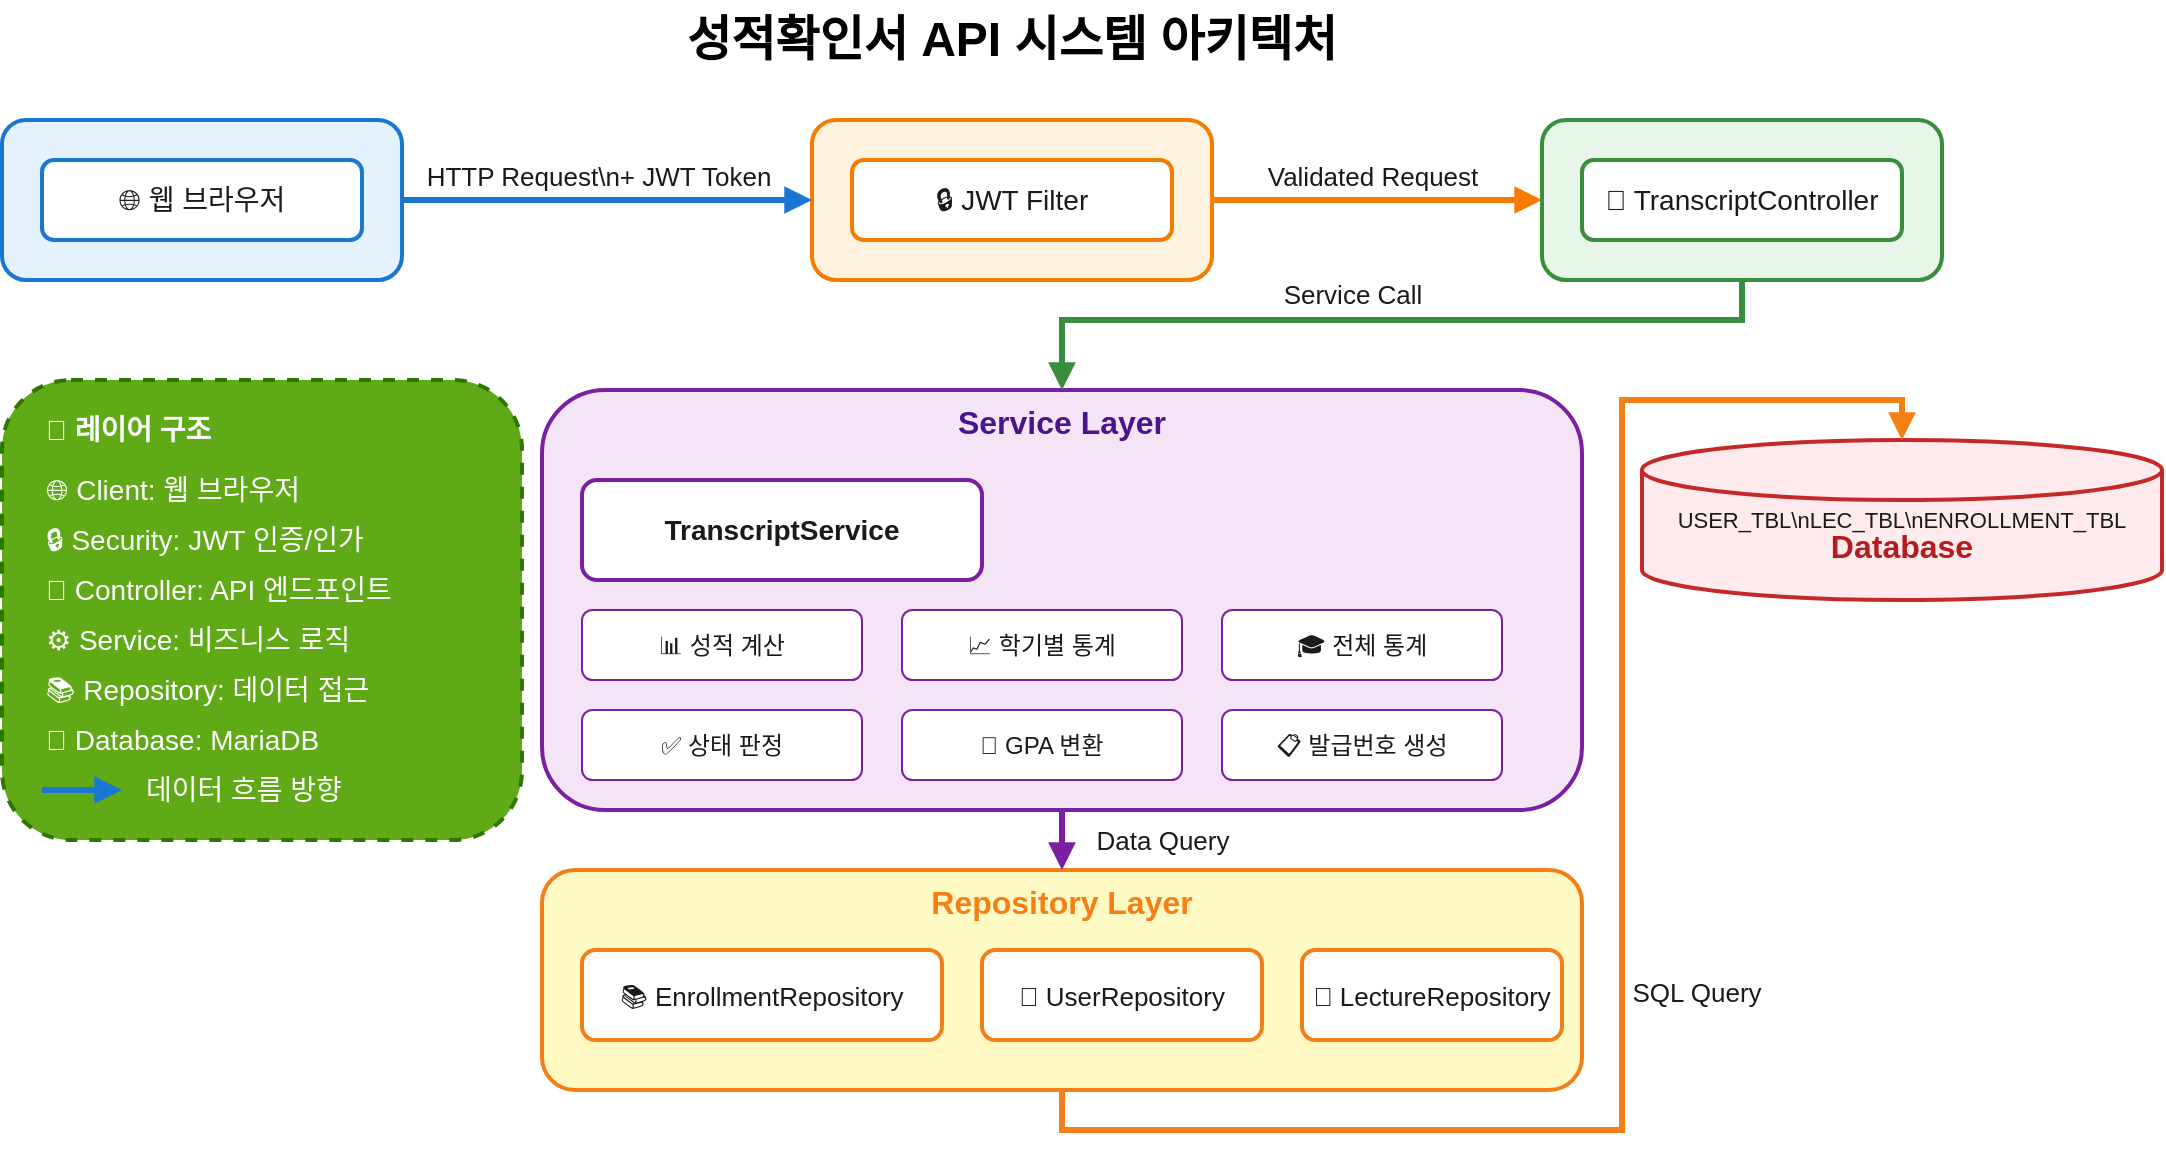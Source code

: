 <mxfile version="28.2.8" pages="2">
  <diagram name="성적확인서 API 시스템 아키텍처" id="system-architecture">
    <mxGraphModel dx="983" dy="536" grid="1" gridSize="10" guides="1" tooltips="1" connect="1" arrows="1" fold="1" page="1" pageScale="1" pageWidth="1169" pageHeight="827" background="light-dark(#FFFFFF,#FFFFFF)" math="0" shadow="0">
      <root>
        <mxCell id="0" />
        <mxCell id="1" parent="0" />
        <mxCell id="title" value="성적확인서 API 시스템 아키텍처" style="text;html=1;strokeColor=none;fillColor=none;align=center;verticalAlign=middle;whiteSpace=wrap;rounded=0;fontSize=24;fontStyle=1;fontColor=light-dark(#000000,#FF8000);" parent="1" vertex="1">
          <mxGeometry x="320" y="60" width="530" height="40" as="geometry" />
        </mxCell>
        <mxCell id="client-layer" value="클라이언트" style="rounded=1;whiteSpace=wrap;html=1;fontSize=16;fillColor=#E3F2FD;strokeColor=#1976D2;strokeWidth=2;fontColor=#0D47A1;fontStyle=1;" parent="1" vertex="1">
          <mxGeometry x="80" y="120" width="200" height="80" as="geometry" />
        </mxCell>
        <mxCell id="browser" value="🌐 웹 브라우저" style="rounded=1;whiteSpace=wrap;html=1;fontSize=14;fillColor=#FFFFFF;strokeColor=#1976D2;strokeWidth=2;fontColor=#1A1A1A;" parent="1" vertex="1">
          <mxGeometry x="100" y="140" width="160" height="40" as="geometry" />
        </mxCell>
        <mxCell id="api-gateway" value="API Gateway" style="rounded=1;whiteSpace=wrap;html=1;fontSize=16;fillColor=#FFF3E0;strokeColor=#F57C00;strokeWidth=2;fontColor=#E65100;fontStyle=1;" parent="1" vertex="1">
          <mxGeometry x="485" y="120" width="200" height="80" as="geometry" />
        </mxCell>
        <mxCell id="jwt-filter" value="🔒 JWT Filter" style="rounded=1;whiteSpace=wrap;html=1;fontSize=14;fillColor=#FFFFFF;strokeColor=#F57C00;strokeWidth=2;fontColor=#1A1A1A;" parent="1" vertex="1">
          <mxGeometry x="505" y="140" width="160" height="40" as="geometry" />
        </mxCell>
        <mxCell id="controller-layer" value="Controller" style="rounded=1;whiteSpace=wrap;html=1;fontSize=16;fillColor=#E8F5E9;strokeColor=#388E3C;strokeWidth=2;fontColor=#1B5E20;fontStyle=1;" parent="1" vertex="1">
          <mxGeometry x="850" y="120" width="200" height="80" as="geometry" />
        </mxCell>
        <mxCell id="transcript-controller" value="📄 TranscriptController" style="rounded=1;whiteSpace=wrap;html=1;fontSize=14;fillColor=#FFFFFF;strokeColor=#388E3C;strokeWidth=2;fontColor=#1A1A1A;" parent="1" vertex="1">
          <mxGeometry x="870" y="140" width="160" height="40" as="geometry" />
        </mxCell>
        <mxCell id="service-layer" value="Service Layer" style="rounded=1;whiteSpace=wrap;html=1;fontSize=16;fillColor=#F3E5F5;strokeColor=#7B1FA2;strokeWidth=2;fontColor=#4A148C;fontStyle=1;verticalAlign=top;" parent="1" vertex="1">
          <mxGeometry x="350" y="255" width="520" height="210" as="geometry" />
        </mxCell>
        <mxCell id="transcript-service" value="TranscriptService" style="rounded=1;whiteSpace=wrap;html=1;fontSize=14;fillColor=#FFFFFF;strokeColor=#7B1FA2;strokeWidth=2;fontColor=#1A1A1A;fontStyle=1;" parent="1" vertex="1">
          <mxGeometry x="370" y="300" width="200" height="50" as="geometry" />
        </mxCell>
        <mxCell id="service-1" value="📊 성적 계산" style="rounded=1;whiteSpace=wrap;html=1;fontSize=12;fillColor=#FFFFFF;strokeColor=#7B1FA2;strokeWidth=1;fontColor=#1A1A1A;" parent="1" vertex="1">
          <mxGeometry x="370" y="365" width="140" height="35" as="geometry" />
        </mxCell>
        <mxCell id="service-2" value="📈 학기별 통계" style="rounded=1;whiteSpace=wrap;html=1;fontSize=12;fillColor=#FFFFFF;strokeColor=#7B1FA2;strokeWidth=1;fontColor=#1A1A1A;" parent="1" vertex="1">
          <mxGeometry x="530" y="365" width="140" height="35" as="geometry" />
        </mxCell>
        <mxCell id="service-3" value="🎓 전체 통계" style="rounded=1;whiteSpace=wrap;html=1;fontSize=12;fillColor=#FFFFFF;strokeColor=#7B1FA2;strokeWidth=1;fontColor=#1A1A1A;" parent="1" vertex="1">
          <mxGeometry x="690" y="365" width="140" height="35" as="geometry" />
        </mxCell>
        <mxCell id="service-4" value="✅ 상태 판정" style="rounded=1;whiteSpace=wrap;html=1;fontSize=12;fillColor=#FFFFFF;strokeColor=#7B1FA2;strokeWidth=1;fontColor=#1A1A1A;" parent="1" vertex="1">
          <mxGeometry x="370" y="415" width="140" height="35" as="geometry" />
        </mxCell>
        <mxCell id="service-5" value="🔢 GPA 변환" style="rounded=1;whiteSpace=wrap;html=1;fontSize=12;fillColor=#FFFFFF;strokeColor=#7B1FA2;strokeWidth=1;fontColor=#1A1A1A;" parent="1" vertex="1">
          <mxGeometry x="530" y="415" width="140" height="35" as="geometry" />
        </mxCell>
        <mxCell id="service-6" value="📋 발급번호 생성" style="rounded=1;whiteSpace=wrap;html=1;fontSize=12;fillColor=#FFFFFF;strokeColor=#7B1FA2;strokeWidth=1;fontColor=#1A1A1A;" parent="1" vertex="1">
          <mxGeometry x="690" y="415" width="140" height="35" as="geometry" />
        </mxCell>
        <mxCell id="repository-layer" value="Repository Layer" style="rounded=1;whiteSpace=wrap;html=1;fontSize=16;fillColor=#FFF9C4;strokeColor=#F57F17;strokeWidth=2;fontColor=#F57F17;fontStyle=1;verticalAlign=top;" parent="1" vertex="1">
          <mxGeometry x="350" y="495" width="520" height="110" as="geometry" />
        </mxCell>
        <mxCell id="enrollment-repo" value="📚 EnrollmentRepository" style="rounded=1;whiteSpace=wrap;html=1;fontSize=13;fillColor=#FFFFFF;strokeColor=#F57F17;strokeWidth=2;fontColor=#1A1A1A;" parent="1" vertex="1">
          <mxGeometry x="370" y="535" width="180" height="45" as="geometry" />
        </mxCell>
        <mxCell id="user-repo" value="👤 UserRepository" style="rounded=1;whiteSpace=wrap;html=1;fontSize=13;fillColor=#FFFFFF;strokeColor=#F57F17;strokeWidth=2;fontColor=#1A1A1A;" parent="1" vertex="1">
          <mxGeometry x="570" y="535" width="140" height="45" as="geometry" />
        </mxCell>
        <mxCell id="lecture-repo" value="📖 LectureRepository" style="rounded=1;whiteSpace=wrap;html=1;fontSize=13;fillColor=#FFFFFF;strokeColor=#F57F17;strokeWidth=2;fontColor=#1A1A1A;" parent="1" vertex="1">
          <mxGeometry x="730" y="535" width="130" height="45" as="geometry" />
        </mxCell>
        <mxCell id="database" value="Database" style="shape=cylinder3;whiteSpace=wrap;html=1;boundedLbl=1;backgroundOutline=1;size=15;fontSize=16;fillColor=#FFEBEE;strokeColor=#C62828;strokeWidth=2;fontColor=#B71C1C;fontStyle=1;verticalAlign=middle;" parent="1" vertex="1">
          <mxGeometry x="900" y="280" width="260" height="80" as="geometry" />
        </mxCell>
        <mxCell id="db-tables" value="USER_TBL\nLEC_TBL\nENROLLMENT_TBL" style="text;html=1;strokeColor=none;fillColor=none;align=center;verticalAlign=middle;whiteSpace=wrap;rounded=0;fontSize=11;fontColor=#1A1A1A;" parent="1" vertex="1">
          <mxGeometry x="970" y="290" width="120" height="60" as="geometry" />
        </mxCell>
        <mxCell id="arrow1" style="edgeStyle=orthogonalEdgeStyle;rounded=0;orthogonalLoop=1;jettySize=auto;html=1;strokeWidth=3;strokeColor=#1976D2;endArrow=block;endFill=1;" parent="1" source="client-layer" target="api-gateway" edge="1">
          <mxGeometry relative="1" as="geometry" />
        </mxCell>
        <mxCell id="arrow1-label" value="HTTP Request\n+ JWT Token" style="edgeLabel;html=1;align=center;verticalAlign=middle;resizable=0;points=[];fontSize=13;fontColor=#1A1A1A;backgroundColor=#FFFFFF;" parent="arrow1" vertex="1" connectable="0">
          <mxGeometry x="-0.1" y="1" relative="1" as="geometry">
            <mxPoint x="5" y="-11" as="offset" />
          </mxGeometry>
        </mxCell>
        <mxCell id="arrow2" style="edgeStyle=orthogonalEdgeStyle;rounded=0;orthogonalLoop=1;jettySize=auto;html=1;strokeWidth=3;strokeColor=#F57C00;endArrow=block;endFill=1;" parent="1" source="api-gateway" target="controller-layer" edge="1">
          <mxGeometry relative="1" as="geometry" />
        </mxCell>
        <mxCell id="arrow2-label" value="Validated Request" style="edgeLabel;html=1;align=center;verticalAlign=middle;resizable=0;points=[];fontSize=13;fontColor=#1A1A1A;backgroundColor=#FFFFFF;" parent="arrow2" vertex="1" connectable="0">
          <mxGeometry x="-0.1" y="1" relative="1" as="geometry">
            <mxPoint x="5" y="-11" as="offset" />
          </mxGeometry>
        </mxCell>
        <mxCell id="arrow3" style="edgeStyle=orthogonalEdgeStyle;rounded=0;orthogonalLoop=1;jettySize=auto;html=1;strokeWidth=3;strokeColor=#388E3C;endArrow=block;endFill=1;entryX=0.5;entryY=0;entryDx=0;entryDy=0;exitX=0.5;exitY=1;exitDx=0;exitDy=0;" parent="1" source="controller-layer" target="service-layer" edge="1">
          <mxGeometry relative="1" as="geometry">
            <mxPoint x="820" y="210" as="sourcePoint" />
            <Array as="points">
              <mxPoint x="950" y="220" />
              <mxPoint x="610" y="220" />
            </Array>
          </mxGeometry>
        </mxCell>
        <mxCell id="arrow3-label" value="Service Call" style="edgeLabel;html=1;align=center;verticalAlign=middle;resizable=0;points=[];fontSize=13;fontColor=#1A1A1A;backgroundColor=#FFFFFF;" parent="arrow3" vertex="1" connectable="0">
          <mxGeometry x="-0.1" y="1" relative="1" as="geometry">
            <mxPoint x="-37" y="-14" as="offset" />
          </mxGeometry>
        </mxCell>
        <mxCell id="arrow4" style="edgeStyle=orthogonalEdgeStyle;rounded=0;orthogonalLoop=1;jettySize=auto;html=1;strokeWidth=3;strokeColor=#7B1FA2;endArrow=block;endFill=1;entryX=0.5;entryY=0;entryDx=0;entryDy=0;exitX=0.5;exitY=1;exitDx=0;exitDy=0;" parent="1" source="service-layer" target="repository-layer" edge="1">
          <mxGeometry relative="1" as="geometry">
            <mxPoint x="610" y="495" as="sourcePoint" />
          </mxGeometry>
        </mxCell>
        <mxCell id="arrow4-label" value="Data Query" style="edgeLabel;html=1;align=center;verticalAlign=middle;resizable=0;points=[];fontSize=13;fontColor=#1A1A1A;backgroundColor=#FFFFFF;" parent="arrow4" vertex="1" connectable="0">
          <mxGeometry x="-0.1" y="1" relative="1" as="geometry">
            <mxPoint x="49" y="1" as="offset" />
          </mxGeometry>
        </mxCell>
        <mxCell id="arrow5" style="edgeStyle=orthogonalEdgeStyle;rounded=0;orthogonalLoop=1;jettySize=auto;html=1;strokeWidth=3;strokeColor=#F57F17;endArrow=block;endFill=1;entryX=0.5;entryY=0;entryDx=0;entryDy=0;entryPerimeter=0;exitX=0.5;exitY=1;exitDx=0;exitDy=0;" parent="1" source="repository-layer" target="database" edge="1">
          <mxGeometry relative="1" as="geometry">
            <mxPoint x="690" y="650" as="sourcePoint" />
            <Array as="points">
              <mxPoint x="610" y="625" />
              <mxPoint x="890" y="625" />
              <mxPoint x="890" y="260" />
              <mxPoint x="1030" y="260" />
            </Array>
          </mxGeometry>
        </mxCell>
        <mxCell id="arrow5-label" value="SQL Query" style="edgeLabel;html=1;align=center;verticalAlign=middle;resizable=0;points=[];fontSize=13;fontColor=#1A1A1A;backgroundColor=#FFFFFF;" parent="arrow5" vertex="1" connectable="0">
          <mxGeometry x="-0.1" y="1" relative="1" as="geometry">
            <mxPoint x="38" y="2" as="offset" />
          </mxGeometry>
        </mxCell>
        <mxCell id="legend-box" value="" style="rounded=1;whiteSpace=wrap;html=1;fillColor=#60a917;strokeColor=#2D7600;strokeWidth=2;dashed=1;fontColor=#ffffff;fontSize=14;" parent="1" vertex="1">
          <mxGeometry x="80" y="250" width="260" height="230" as="geometry" />
        </mxCell>
        <mxCell id="legend-title" value="📌 레이어 구조" style="text;html=1;strokeColor=none;fillColor=none;align=left;verticalAlign=middle;whiteSpace=wrap;rounded=0;fontSize=14;fontStyle=1;fontColor=light-dark(#FFFFFF,#FFFFFF);" parent="1" vertex="1">
          <mxGeometry x="100" y="260" width="220" height="30" as="geometry" />
        </mxCell>
        <mxCell id="legend-1" value="🌐 Client: 웹 브라우저" style="text;html=1;strokeColor=none;fillColor=none;align=left;verticalAlign=middle;whiteSpace=wrap;rounded=0;fontSize=14;fontColor=light-dark(#FFFFFF,#FFFFFF);" parent="1" vertex="1">
          <mxGeometry x="100" y="295" width="220" height="20" as="geometry" />
        </mxCell>
        <mxCell id="legend-2" value="🔒 Security: JWT 인증/인가" style="text;html=1;strokeColor=none;fillColor=none;align=left;verticalAlign=middle;whiteSpace=wrap;rounded=0;fontSize=14;fontColor=light-dark(#FFFFFF,#FFFFFF);" parent="1" vertex="1">
          <mxGeometry x="100" y="320" width="220" height="20" as="geometry" />
        </mxCell>
        <mxCell id="legend-3" value="📄 Controller: API 엔드포인트" style="text;html=1;strokeColor=none;fillColor=none;align=left;verticalAlign=middle;whiteSpace=wrap;rounded=0;fontSize=14;fontColor=light-dark(#FFFFFF,#FFFFFF);" parent="1" vertex="1">
          <mxGeometry x="100" y="345" width="220" height="20" as="geometry" />
        </mxCell>
        <mxCell id="legend-4" value="⚙️ Service: 비즈니스 로직" style="text;html=1;strokeColor=none;fillColor=none;align=left;verticalAlign=middle;whiteSpace=wrap;rounded=0;fontSize=14;fontColor=light-dark(#FFFFFF,#FFFFFF);" parent="1" vertex="1">
          <mxGeometry x="100" y="370" width="220" height="20" as="geometry" />
        </mxCell>
        <mxCell id="legend-5" value="📚 Repository: 데이터 접근" style="text;html=1;strokeColor=none;fillColor=none;align=left;verticalAlign=middle;whiteSpace=wrap;rounded=0;fontSize=14;fontColor=light-dark(#FFFFFF,#FFFFFF);" parent="1" vertex="1">
          <mxGeometry x="100" y="395" width="220" height="20" as="geometry" />
        </mxCell>
        <mxCell id="legend-6" value="💾 Database: MariaDB" style="text;html=1;strokeColor=none;fillColor=none;align=left;verticalAlign=middle;whiteSpace=wrap;rounded=0;fontSize=14;fontColor=light-dark(#FFFFFF,#FFFFFF);" parent="1" vertex="1">
          <mxGeometry x="100" y="420" width="220" height="20" as="geometry" />
        </mxCell>
        <mxCell id="legend-7" value="" style="endArrow=block;html=1;strokeWidth=3;strokeColor=#1976D2;endFill=1;fontColor=light-dark(#FFFFFF,#FFFFFF);fontSize=14;" parent="1" edge="1">
          <mxGeometry width="50" height="50" relative="1" as="geometry">
            <mxPoint x="100" y="455" as="sourcePoint" />
            <mxPoint x="140" y="455" as="targetPoint" />
          </mxGeometry>
        </mxCell>
        <mxCell id="legend-7-text" value="데이터 흐름 방향" style="text;html=1;strokeColor=none;fillColor=none;align=left;verticalAlign=middle;whiteSpace=wrap;rounded=0;fontSize=14;fontColor=light-dark(#FFFFFF,#FFFFFF);" parent="1" vertex="1">
          <mxGeometry x="150" y="445" width="170" height="20" as="geometry" />
        </mxCell>
      </root>
    </mxGraphModel>
  </diagram>
  <diagram id="t1la37mdHFvEKb3rFwyW" name="ページ2">
    <mxGraphModel dx="1426" dy="777" grid="1" gridSize="10" guides="1" tooltips="1" connect="1" arrows="1" fold="1" page="1" pageScale="1" pageWidth="827" pageHeight="1169" math="0" shadow="0">
      <root>
        <mxCell id="0" />
        <mxCell id="1" parent="0" />
      </root>
    </mxGraphModel>
  </diagram>
</mxfile>
